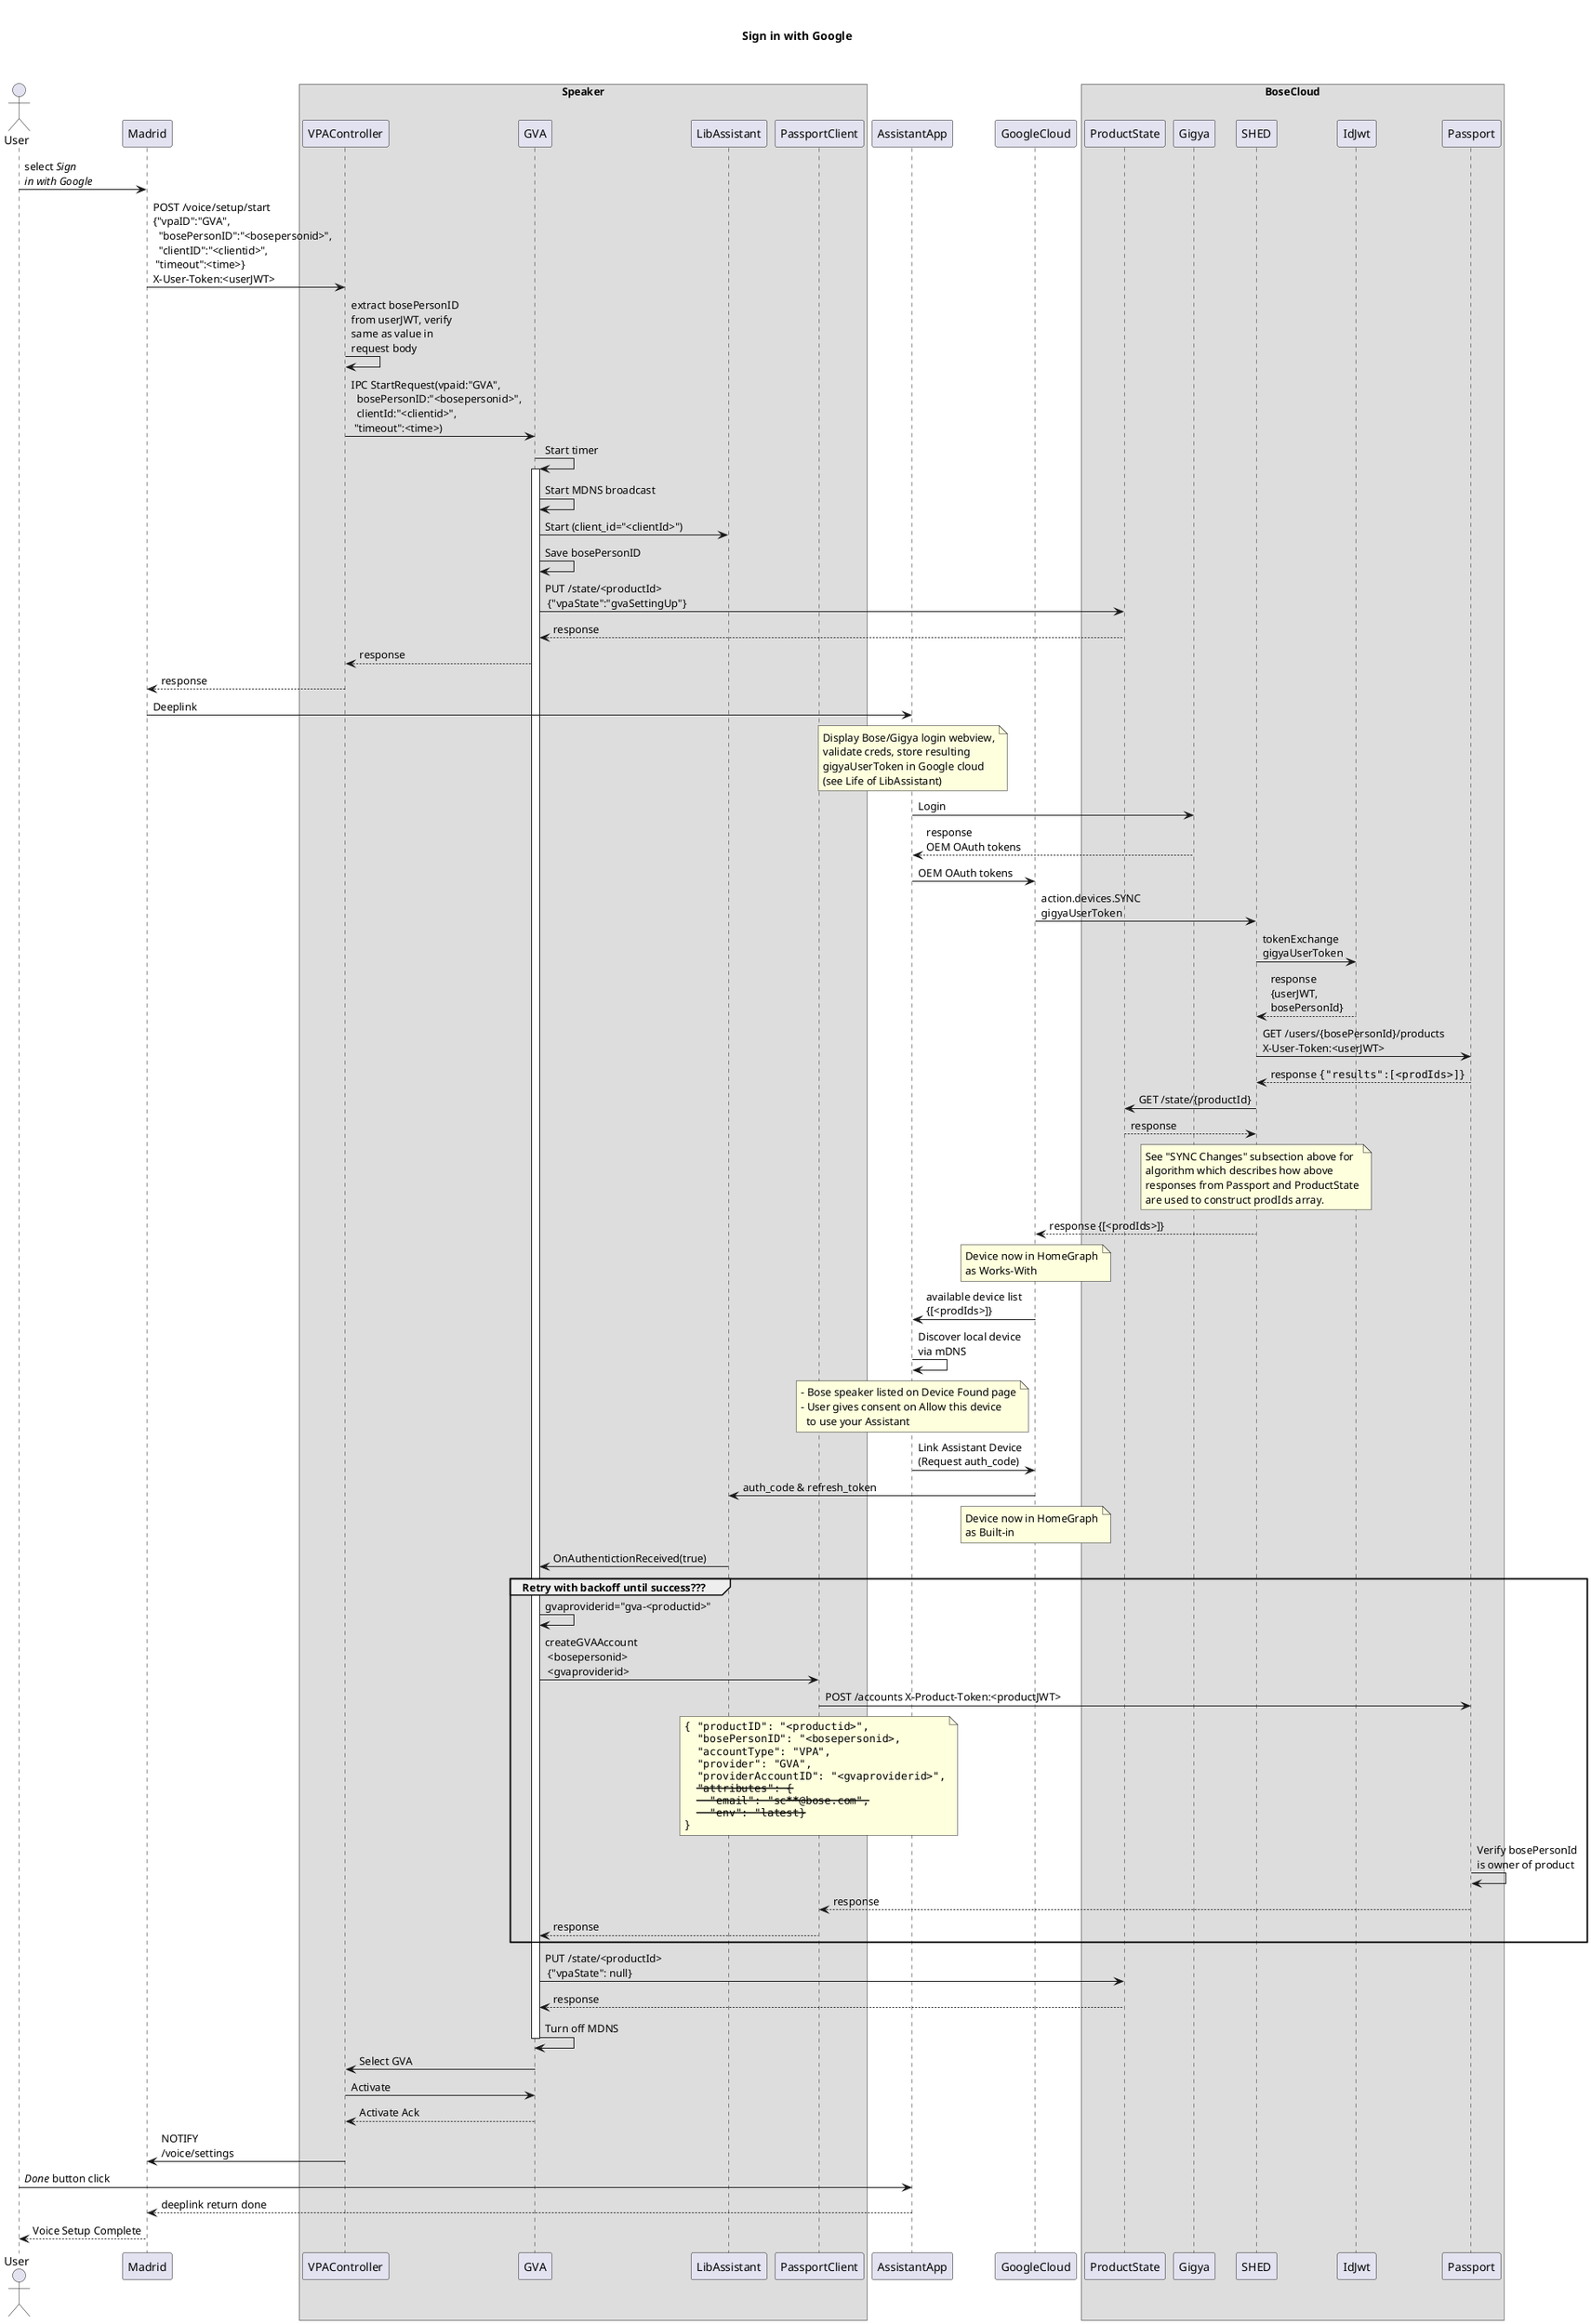 @startuml
title \nSign in with Google\n\n
actor User

participant Madrid
box "Speaker"
  participant VPAController
  participant GVA
  participant LibAssistant
  participant PassportClient
end box
participant AssistantApp
participant GoogleCloud
box "BoseCloud"
  participant ProductState
  participant Gigya
  participant SHED
  participant IdJwt
  participant Passport
end box

User->Madrid: select //Sign//\n//in with Google//
Madrid->VPAController: POST /voice/setup/start\n{"vpaID":"GVA",\n  "bosePersonID":"<bosepersonid>",\n  "clientID":"<clientid>",\n "timeout":<time>}\nX-User-Token:<userJWT>
VPAController->VPAController: extract bosePersonID\nfrom userJWT, verify\nsame as value in\nrequest body
VPAController->GVA: IPC StartRequest(vpaid:"GVA",\n  bosePersonID:"<bosepersonid>",\n  clientId:"<clientid>",\n "timeout":<time>)

GVA->GVA: Start timer
Activate GVA

GVA->GVA: Start MDNS broadcast
GVA->LibAssistant: Start (client_id="<clientId>")
GVA->GVA: Save bosePersonID
GVA->ProductState: PUT /state/<productId>\n {"vpaState":"gvaSettingUp"}
ProductState-->GVA: response
GVA-->VPAController: response
VPAController-->Madrid: response

Madrid->AssistantApp: Deeplink
note over AssistantApp
  Display Bose/Gigya login webview,
  validate creds, store resulting
  gigyaUserToken in Google cloud
  (see Life of LibAssistant)
end note
AssistantApp->Gigya: Login
Gigya-->AssistantApp: response\nOEM OAuth tokens
AssistantApp->GoogleCloud: OEM OAuth tokens
GoogleCloud->SHED: action.devices.SYNC\ngigyaUserToken
SHED->IdJwt: tokenExchange\ngigyaUserToken
IdJwt-->SHED: response\n{userJWT,\nbosePersonId}
SHED->Passport: GET /users/{bosePersonId}/products\nX-User-Token:<userJWT>
Passport-->SHED: response ""{"results":[<prodIds>]}""
SHED->ProductState: GET /state/{productId}
ProductState-->SHED: response
note over SHED
  See "SYNC Changes" subsection above for
  algorithm which describes how above 
  responses from Passport and ProductState
  are used to construct prodIds array.
end note
SHED-->GoogleCloud: response {[<prodIds>]}
note over GoogleCloud
  Device now in HomeGraph
  as Works-With
end note
GoogleCloud->AssistantApp: available device list\n{[<prodIds>]}

AssistantApp->AssistantApp: Discover local device\nvia mDNS
note over AssistantApp
  - Bose speaker listed on Device Found page
  - User gives consent on Allow this device
    to use your Assistant
end note
AssistantApp->GoogleCloud: Link Assistant Device\n(Request auth_code)
GoogleCloud->LibAssistant: auth_code & refresh_token
note over GoogleCloud
  Device now in HomeGraph
  as Built-in
end note
LibAssistant->GVA: OnAuthentictionReceived(true)

group Retry with backoff until success???
GVA->GVA: gvaproviderid="gva-<productid>"
GVA->PassportClient: createGVAAccount\n <bosepersonid>\n <gvaproviderid>
PassportClient->Passport: POST /accounts X-Product-Token:<productJWT>
note over PassportClient
  ""{ "productID": "<productid>",""
  ""  "bosePersonID": "<bosepersonid>,""
  ""  "accountType": "VPA",""
  ""  "provider": "GVA",""
  ""  "providerAccountID": "<gvaproviderid>",""
  ""  <strike>"attributes": {""
  ""  <strike>  "email": "sc**********@bose.com",""
  ""  <strike>  "env": "latest}""
  ""}""
end note
Passport->Passport: Verify bosePersonId\nis owner of product
Passport-->PassportClient: response
PassportClient-->GVA: response
end group
GVA->ProductState: PUT /state/<productId>\n {"vpaState": null}
ProductState-->GVA: response
GVA->GVA: Turn off MDNS

Deactivate GVA

GVA->VPAController: Select GVA
VPAController->GVA: Activate
GVA-->VPAController: Activate Ack

VPAController->Madrid: NOTIFY\n/voice/settings
User->AssistantApp: //Done// button click
AssistantApp-->Madrid: deeplink return done

Madrid-->User: Voice Setup Complete
@enduml
